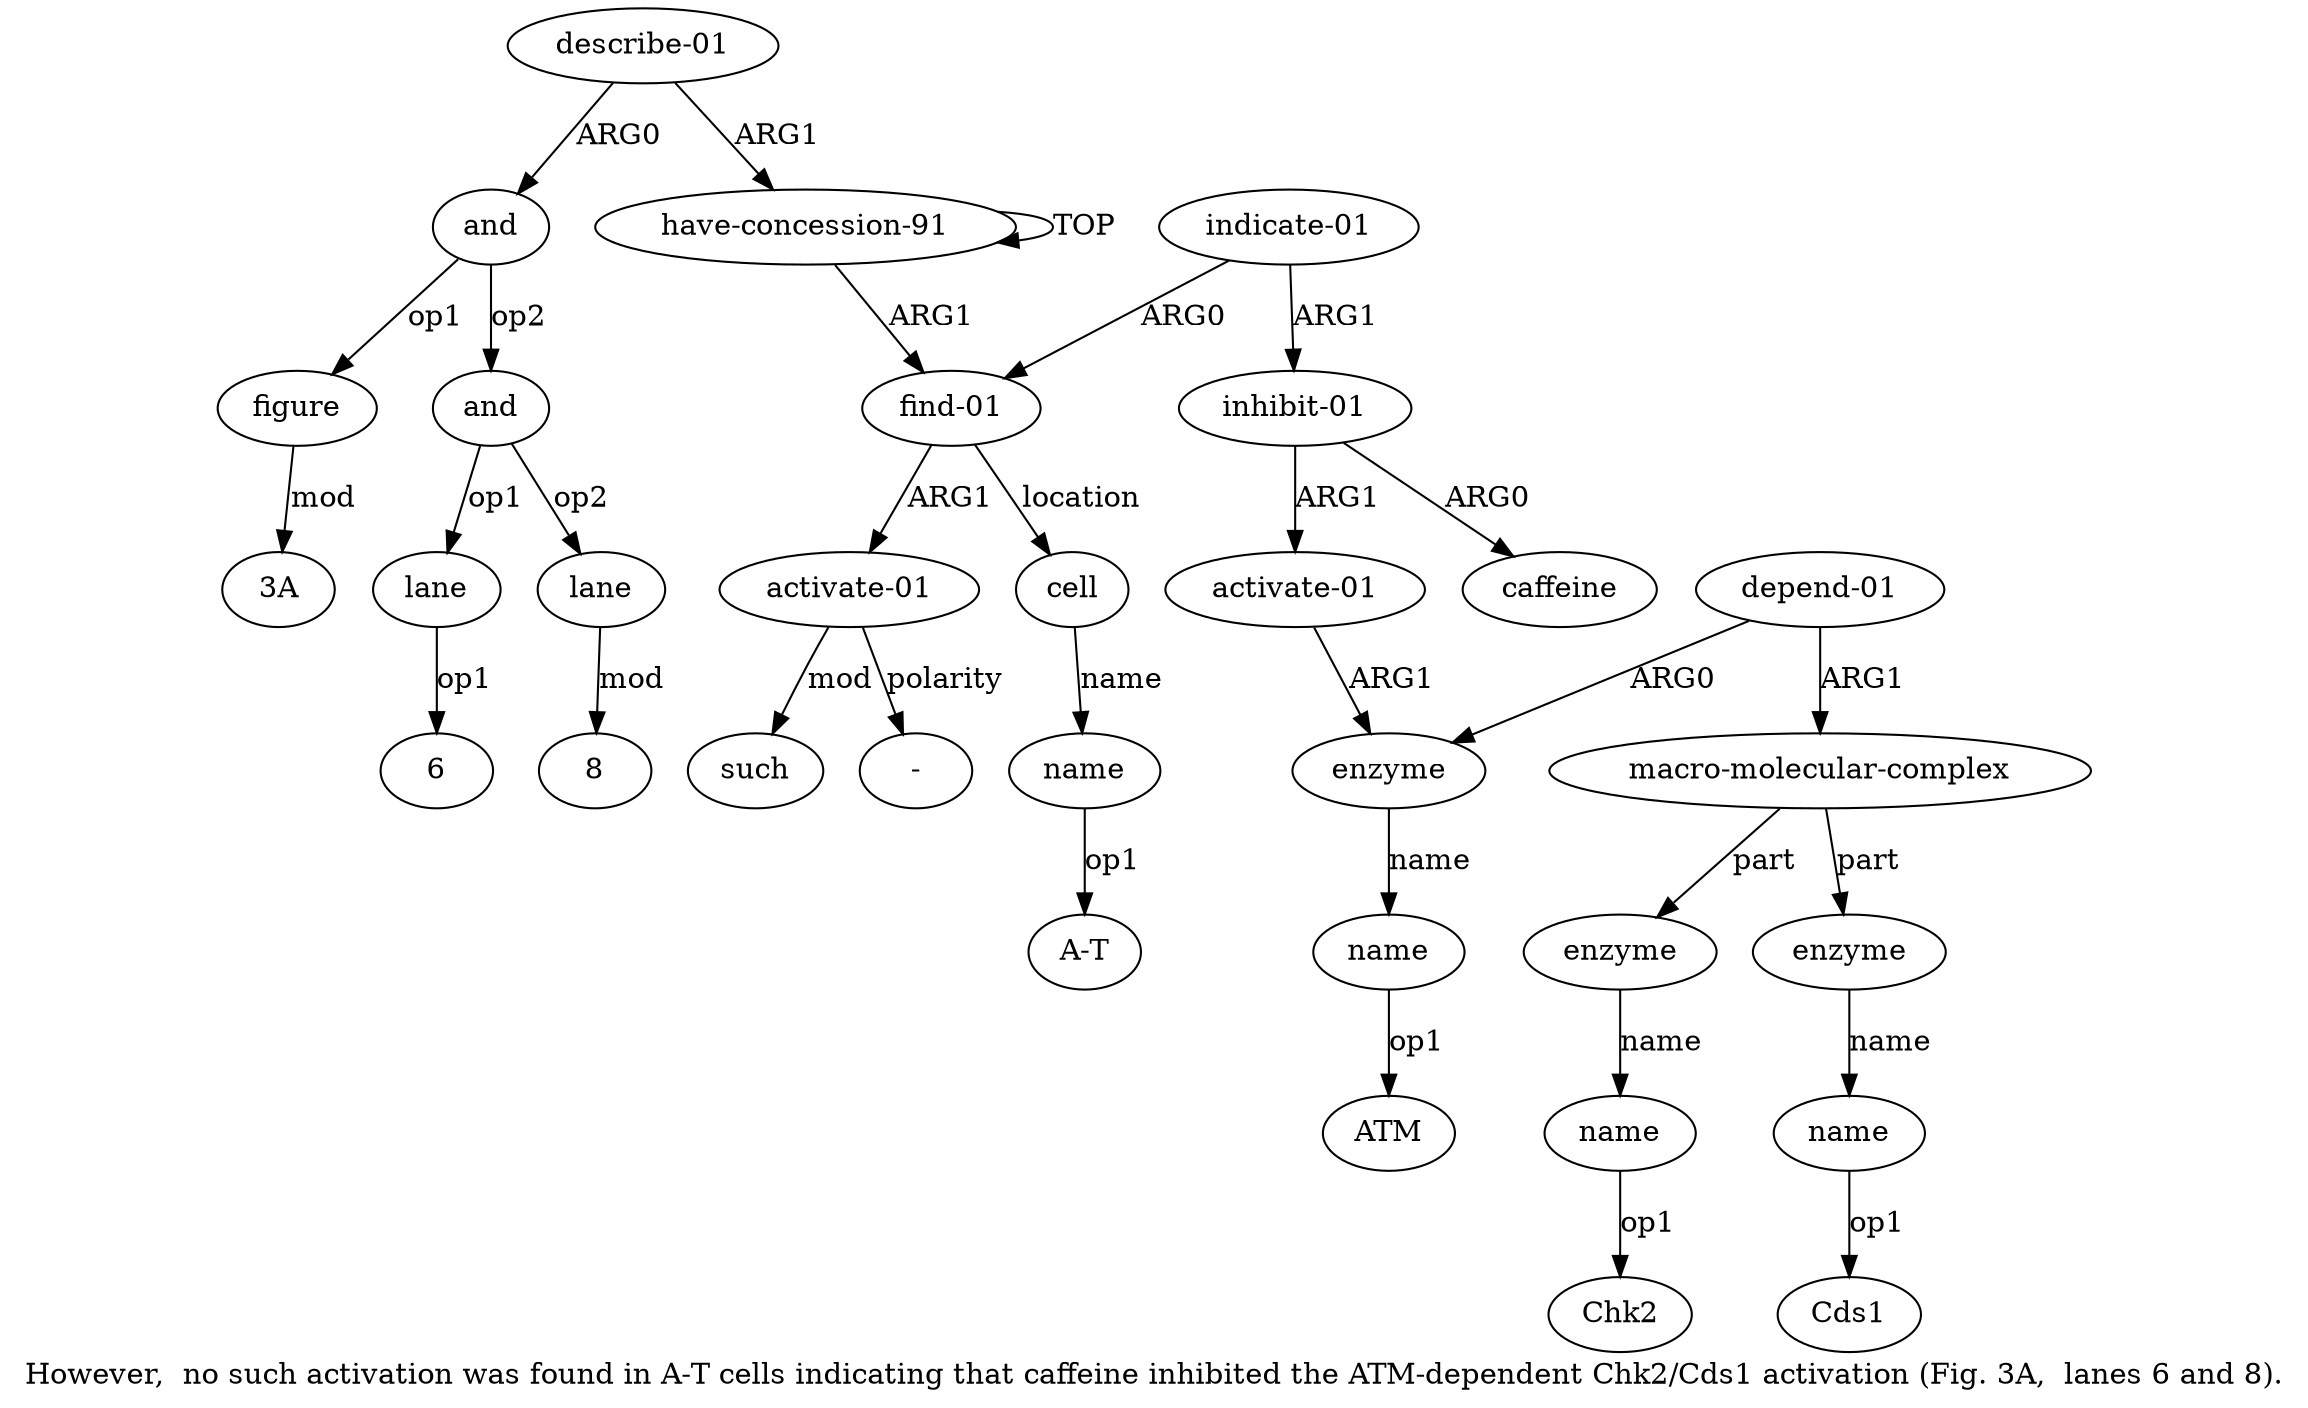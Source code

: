 digraph  {
	graph [label="However,  no such activation was found in A-T cells indicating that caffeine inhibited the ATM-dependent Chk2/Cds1 activation (Fig. \
3A,  lanes 6 and 8)."];
	node [label="\N"];
	a20	 [color=black,
		gold_ind=20,
		gold_label=figure,
		label=figure,
		test_ind=20,
		test_label=figure];
	"a20 3A"	 [color=black,
		gold_ind=-1,
		gold_label="3A",
		label="3A",
		test_ind=-1,
		test_label="3A"];
	a20 -> "a20 3A" [key=0,
	color=black,
	gold_label=mod,
	label=mod,
	test_label=mod];
a21 [color=black,
	gold_ind=21,
	gold_label=and,
	label=and,
	test_ind=21,
	test_label=and];
a22 [color=black,
	gold_ind=22,
	gold_label=lane,
	label=lane,
	test_ind=22,
	test_label=lane];
a21 -> a22 [key=0,
color=black,
gold_label=op1,
label=op1,
test_label=op1];
a23 [color=black,
gold_ind=23,
gold_label=lane,
label=lane,
test_ind=23,
test_label=lane];
a21 -> a23 [key=0,
color=black,
gold_label=op2,
label=op2,
test_label=op2];
"a22 6" [color=black,
gold_ind=-1,
gold_label=6,
label=6,
test_ind=-1,
test_label=6];
a22 -> "a22 6" [key=0,
color=black,
gold_label=op1,
label=op1,
test_label=op1];
"a23 8" [color=black,
gold_ind=-1,
gold_label=8,
label=8,
test_ind=-1,
test_label=8];
a23 -> "a23 8" [key=0,
color=black,
gold_label=mod,
label=mod,
test_label=mod];
"a17 Cds1" [color=black,
gold_ind=-1,
gold_label=Cds1,
label=Cds1,
test_ind=-1,
test_label=Cds1];
"a5 A-T" [color=black,
gold_ind=-1,
gold_label="A-T",
label="A-T",
test_ind=-1,
test_label="A-T"];
"a15 Chk2" [color=black,
gold_ind=-1,
gold_label=Chk2,
label=Chk2,
test_ind=-1,
test_label=Chk2];
a15 [color=black,
gold_ind=15,
gold_label=name,
label=name,
test_ind=15,
test_label=name];
a15 -> "a15 Chk2" [key=0,
color=black,
gold_label=op1,
label=op1,
test_label=op1];
a14 [color=black,
gold_ind=14,
gold_label=enzyme,
label=enzyme,
test_ind=14,
test_label=enzyme];
a14 -> a15 [key=0,
color=black,
gold_label=name,
label=name,
test_label=name];
a17 [color=black,
gold_ind=17,
gold_label=name,
label=name,
test_ind=17,
test_label=name];
a17 -> "a17 Cds1" [key=0,
color=black,
gold_label=op1,
label=op1,
test_label=op1];
a16 [color=black,
gold_ind=16,
gold_label=enzyme,
label=enzyme,
test_ind=16,
test_label=enzyme];
a16 -> a17 [key=0,
color=black,
gold_label=name,
label=name,
test_label=name];
a11 [color=black,
gold_ind=11,
gold_label=name,
label=name,
test_ind=11,
test_label=name];
"a11 ATM" [color=black,
gold_ind=-1,
gold_label=ATM,
label=ATM,
test_ind=-1,
test_label=ATM];
a11 -> "a11 ATM" [key=0,
color=black,
gold_label=op1,
label=op1,
test_label=op1];
a10 [color=black,
gold_ind=10,
gold_label=enzyme,
label=enzyme,
test_ind=10,
test_label=enzyme];
a10 -> a11 [key=0,
color=black,
gold_label=name,
label=name,
test_label=name];
a13 [color=black,
gold_ind=13,
gold_label="macro-molecular-complex",
label="macro-molecular-complex",
test_ind=13,
test_label="macro-molecular-complex"];
a13 -> a14 [key=0,
color=black,
gold_label=part,
label=part,
test_label=part];
a13 -> a16 [key=0,
color=black,
gold_label=part,
label=part,
test_label=part];
a12 [color=black,
gold_ind=12,
gold_label="depend-01",
label="depend-01",
test_ind=12,
test_label="depend-01"];
a12 -> a10 [key=0,
color=black,
gold_label=ARG0,
label=ARG0,
test_label=ARG0];
a12 -> a13 [key=0,
color=black,
gold_label=ARG1,
label=ARG1,
test_label=ARG1];
a19 [color=black,
gold_ind=19,
gold_label=and,
label=and,
test_ind=19,
test_label=and];
a19 -> a20 [key=0,
color=black,
gold_label=op1,
label=op1,
test_label=op1];
a19 -> a21 [key=0,
color=black,
gold_label=op2,
label=op2,
test_label=op2];
a18 [color=black,
gold_ind=18,
gold_label="describe-01",
label="describe-01",
test_ind=18,
test_label="describe-01"];
a18 -> a19 [key=0,
color=black,
gold_label=ARG0,
label=ARG0,
test_label=ARG0];
a0 [color=black,
gold_ind=0,
gold_label="have-concession-91",
label="have-concession-91",
test_ind=0,
test_label="have-concession-91"];
a18 -> a0 [key=0,
color=black,
gold_label=ARG1,
label=ARG1,
test_label=ARG1];
a1 [color=black,
gold_ind=1,
gold_label="find-01",
label="find-01",
test_ind=1,
test_label="find-01"];
a2 [color=black,
gold_ind=2,
gold_label="activate-01",
label="activate-01",
test_ind=2,
test_label="activate-01"];
a1 -> a2 [key=0,
color=black,
gold_label=ARG1,
label=ARG1,
test_label=ARG1];
a4 [color=black,
gold_ind=4,
gold_label=cell,
label=cell,
test_ind=4,
test_label=cell];
a1 -> a4 [key=0,
color=black,
gold_label=location,
label=location,
test_label=location];
a0 -> a1 [key=0,
color=black,
gold_label=ARG1,
label=ARG1,
test_label=ARG1];
a0 -> a0 [key=0,
color=black,
gold_label=TOP,
label=TOP,
test_label=TOP];
a3 [color=black,
gold_ind=3,
gold_label=such,
label=such,
test_ind=3,
test_label=such];
a2 -> a3 [key=0,
color=black,
gold_label=mod,
label=mod,
test_label=mod];
"a2 -" [color=black,
gold_ind=-1,
gold_label="-",
label="-",
test_ind=-1,
test_label="-"];
a2 -> "a2 -" [key=0,
color=black,
gold_label=polarity,
label=polarity,
test_label=polarity];
a5 [color=black,
gold_ind=5,
gold_label=name,
label=name,
test_ind=5,
test_label=name];
a5 -> "a5 A-T" [key=0,
color=black,
gold_label=op1,
label=op1,
test_label=op1];
a4 -> a5 [key=0,
color=black,
gold_label=name,
label=name,
test_label=name];
a7 [color=black,
gold_ind=7,
gold_label="inhibit-01",
label="inhibit-01",
test_ind=7,
test_label="inhibit-01"];
a9 [color=black,
gold_ind=9,
gold_label="activate-01",
label="activate-01",
test_ind=9,
test_label="activate-01"];
a7 -> a9 [key=0,
color=black,
gold_label=ARG1,
label=ARG1,
test_label=ARG1];
a8 [color=black,
gold_ind=8,
gold_label=caffeine,
label=caffeine,
test_ind=8,
test_label=caffeine];
a7 -> a8 [key=0,
color=black,
gold_label=ARG0,
label=ARG0,
test_label=ARG0];
a6 [color=black,
gold_ind=6,
gold_label="indicate-01",
label="indicate-01",
test_ind=6,
test_label="indicate-01"];
a6 -> a1 [key=0,
color=black,
gold_label=ARG0,
label=ARG0,
test_label=ARG0];
a6 -> a7 [key=0,
color=black,
gold_label=ARG1,
label=ARG1,
test_label=ARG1];
a9 -> a10 [key=0,
color=black,
gold_label=ARG1,
label=ARG1,
test_label=ARG1];
}
